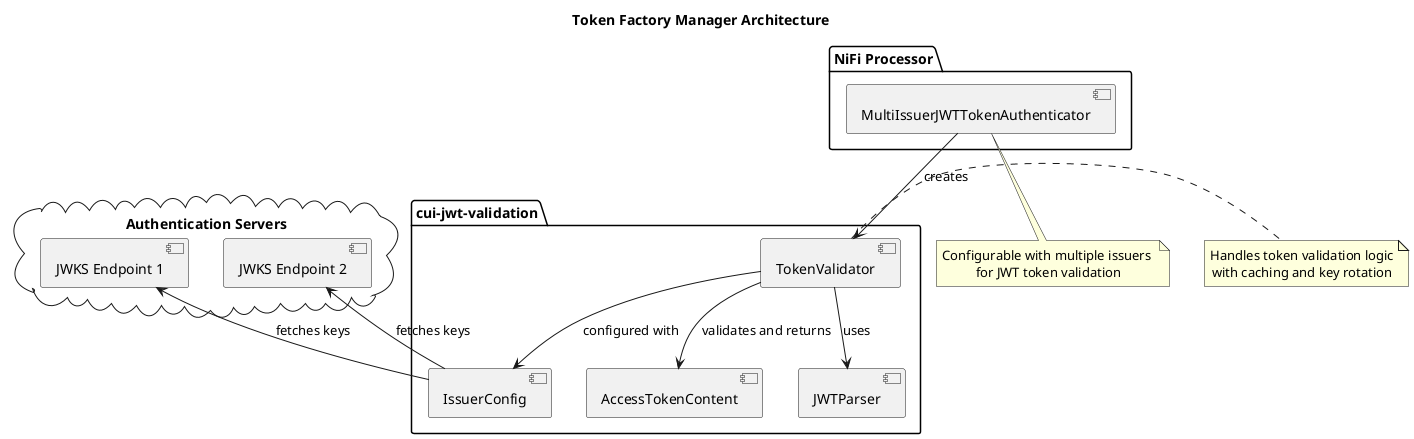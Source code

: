 @startuml token-factory-manager
skinparam defaultTextAlignment center
skinparam componentStyle uml2

title "Token Factory Manager Architecture"

package "NiFi Processor" {
  [MultiIssuerJWTTokenAuthenticator] as processor
}

package "cui-jwt-validation" {
  [TokenValidator] as validator
  [IssuerConfig] as config
  [AccessTokenContent] as token
  [JWTParser] as parser
}

cloud "Authentication Servers" {
  [JWKS Endpoint 1] as jwks1
  [JWKS Endpoint 2] as jwks2
}

processor --> validator : creates
validator --> config : configured with
validator --> token : validates and returns
validator --> parser : uses

jwks1 <-- config : fetches keys
jwks2 <-- config : fetches keys

note bottom of processor
  Configurable with multiple issuers 
  for JWT token validation
end note

note right of validator
  Handles token validation logic
  with caching and key rotation
end note

@enduml